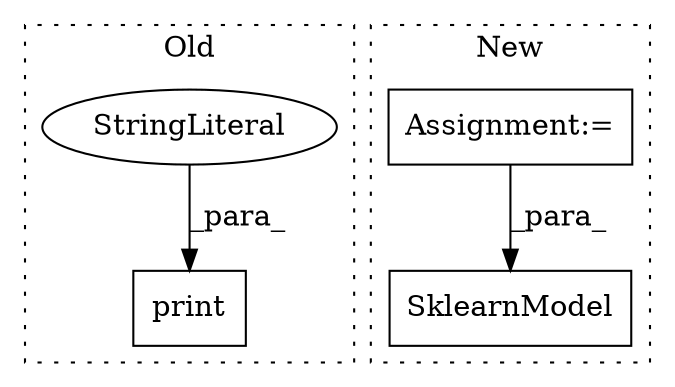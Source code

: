 digraph G {
subgraph cluster0 {
1 [label="print" a="32" s="3241,3255" l="6,1" shape="box"];
3 [label="StringLiteral" a="45" s="3247" l="8" shape="ellipse"];
label = "Old";
style="dotted";
}
subgraph cluster1 {
2 [label="SklearnModel" a="32" s="2386,2427" l="13,1" shape="box"];
4 [label="Assignment:=" a="7" s="2355" l="1" shape="box"];
label = "New";
style="dotted";
}
3 -> 1 [label="_para_"];
4 -> 2 [label="_para_"];
}